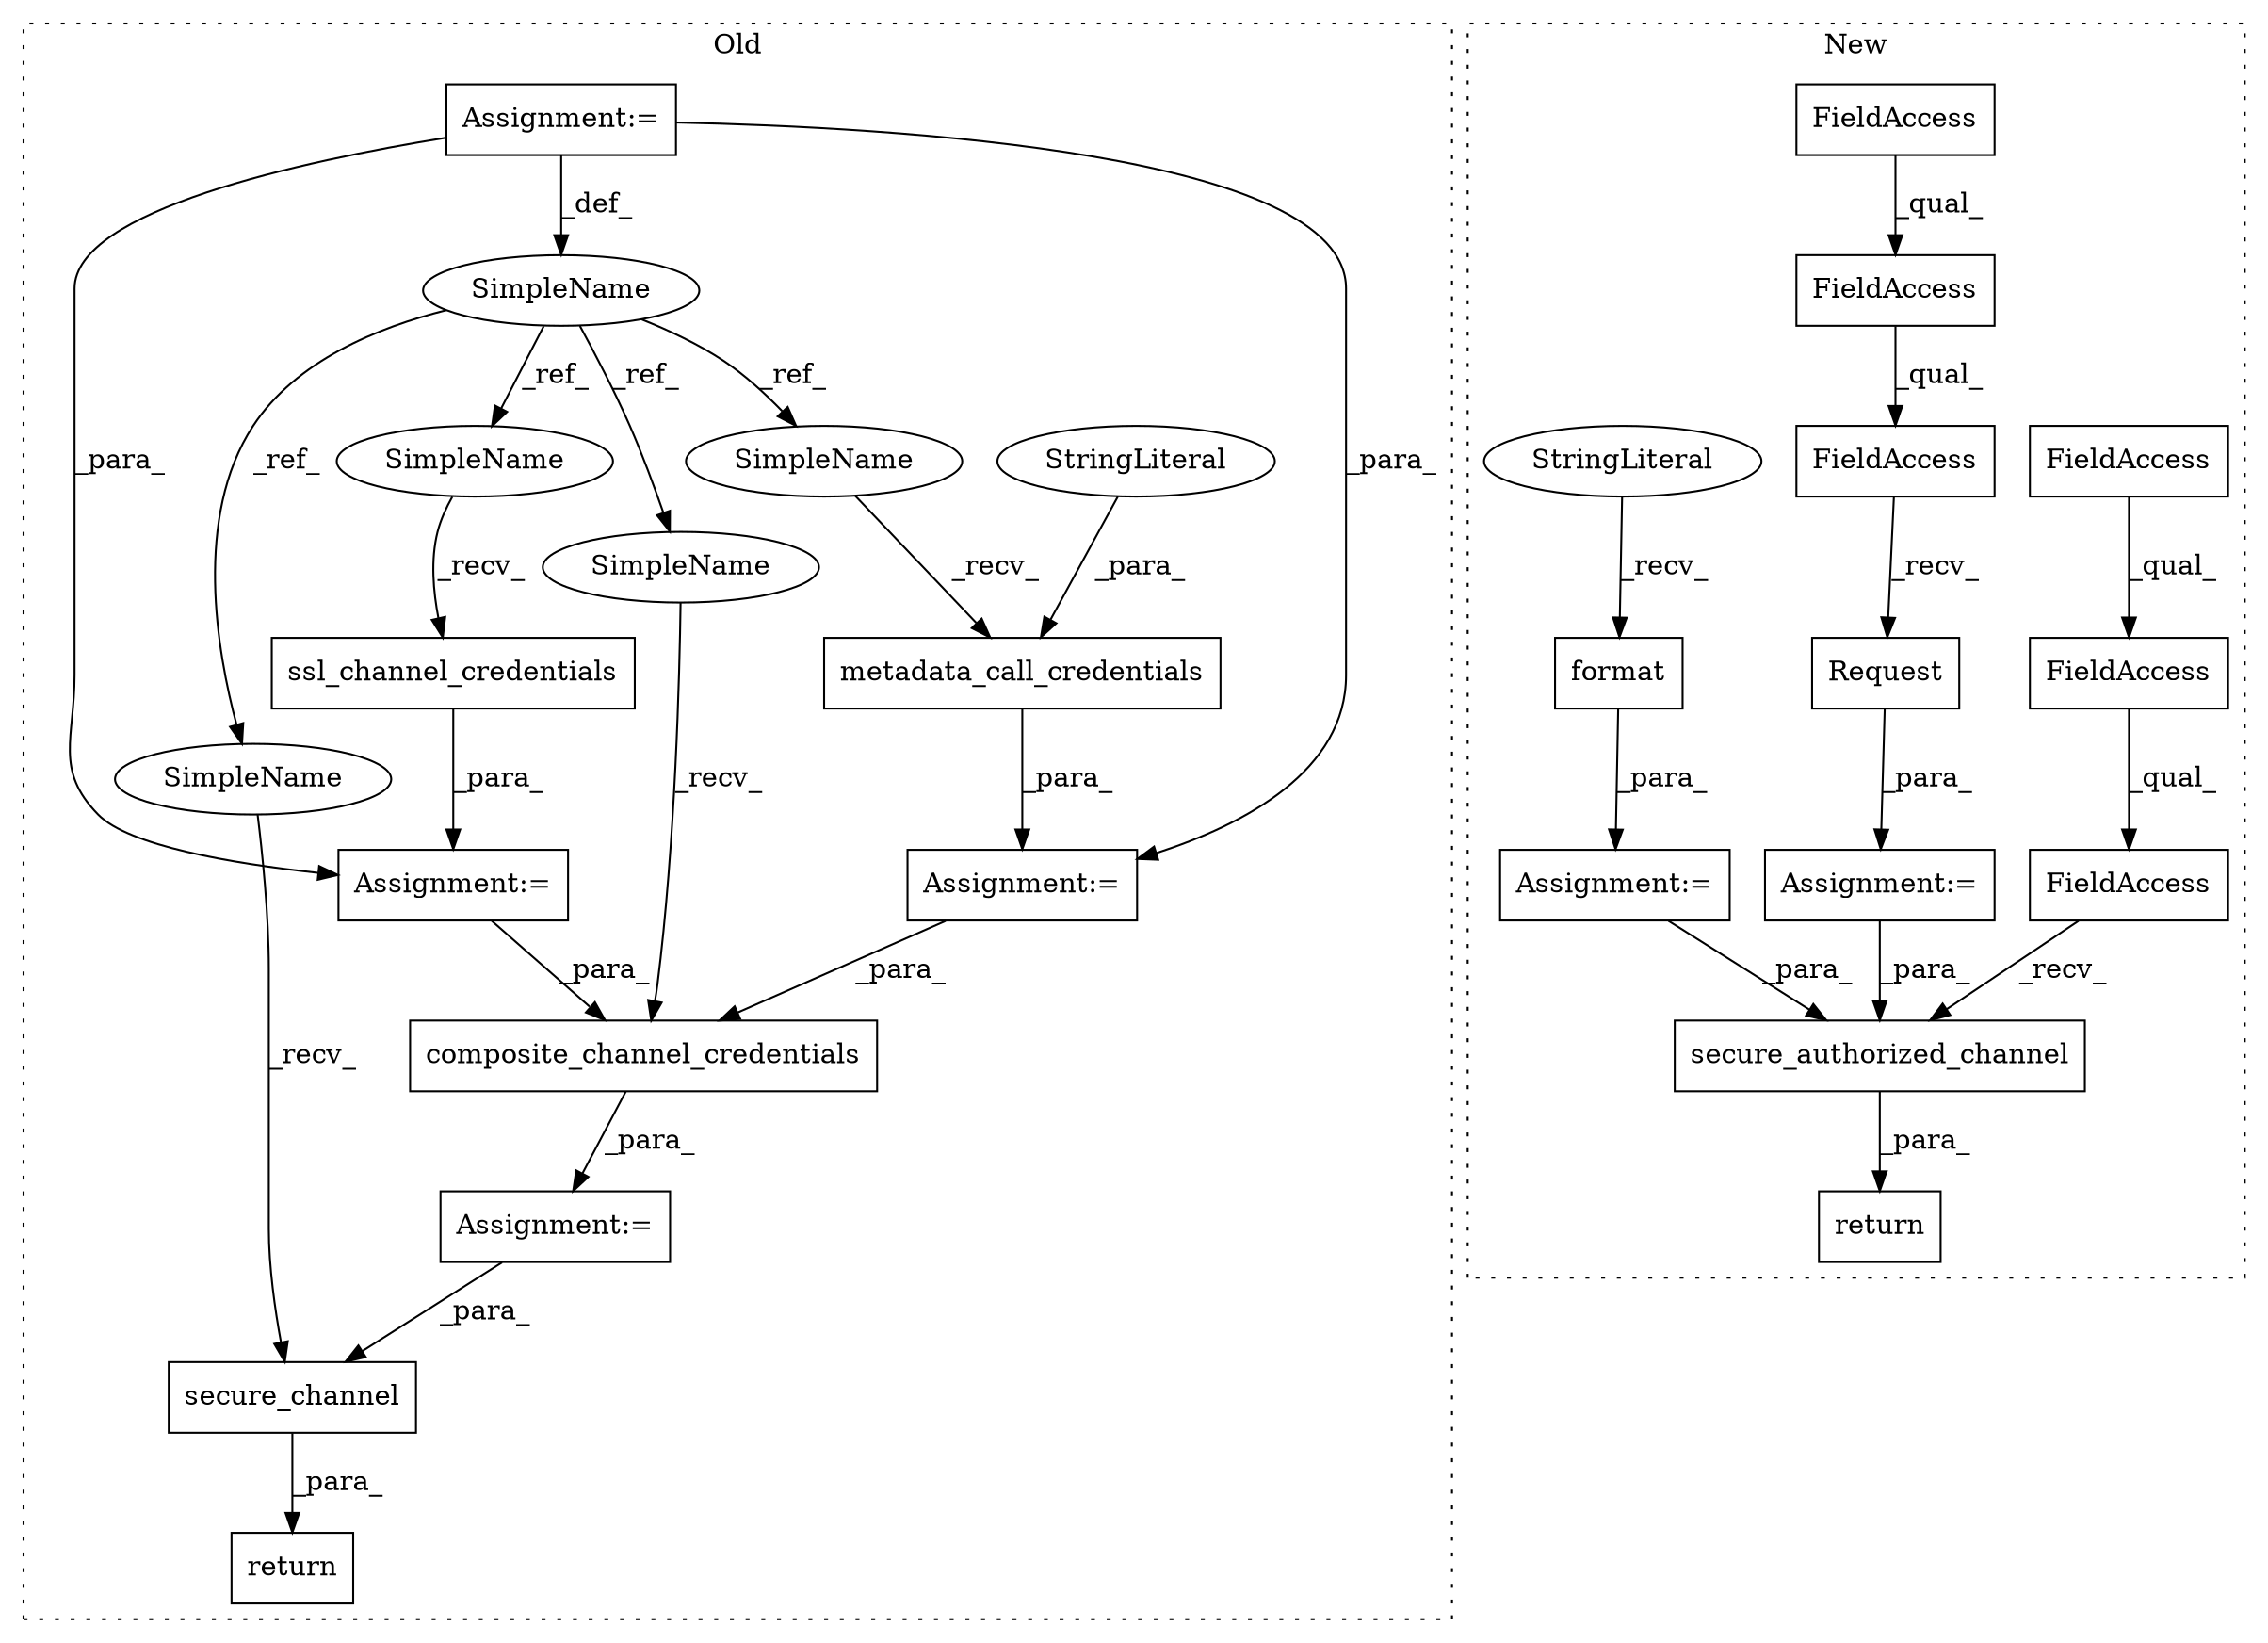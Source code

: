 digraph G {
subgraph cluster0 {
1 [label="return" a="41" s="1262" l="7" shape="box"];
6 [label="secure_channel" a="32" s="1285,1327" l="15,1" shape="box"];
7 [label="SimpleName" a="42" s="774" l="15" shape="ellipse"];
8 [label="ssl_channel_credentials" a="32" s="823,861" l="24,1" shape="box"];
15 [label="metadata_call_credentials" a="32" s="1079,1161" l="26,1" shape="box"];
16 [label="composite_channel_credentials" a="32" s="1202,1255" l="30,1" shape="box"];
17 [label="Assignment:=" a="7" s="774" l="15" shape="box"];
18 [label="StringLiteral" a="45" s="1147" l="14" shape="ellipse"];
19 [label="Assignment:=" a="7" s="1185" l="1" shape="box"];
20 [label="Assignment:=" a="7" s="806" l="1" shape="box"];
22 [label="Assignment:=" a="7" s="1062" l="1" shape="box"];
25 [label="SimpleName" a="42" s="807" l="15" shape="ellipse"];
26 [label="SimpleName" a="42" s="1186" l="15" shape="ellipse"];
27 [label="SimpleName" a="42" s="1269" l="15" shape="ellipse"];
28 [label="SimpleName" a="42" s="1063" l="15" shape="ellipse"];
label = "Old";
style="dotted";
}
subgraph cluster1 {
2 [label="Request" a="32" s="861" l="9" shape="box"];
3 [label="Assignment:=" a="7" s="829" l="1" shape="box"];
4 [label="FieldAccess" a="22" s="830" l="30" shape="box"];
5 [label="secure_authorized_channel" a="32" s="948,1005" l="26,1" shape="box"];
9 [label="FieldAccess" a="22" s="921" l="26" shape="box"];
10 [label="FieldAccess" a="22" s="921" l="21" shape="box"];
11 [label="FieldAccess" a="22" s="921" l="11" shape="box"];
12 [label="FieldAccess" a="22" s="830" l="21" shape="box"];
13 [label="FieldAccess" a="22" s="830" l="11" shape="box"];
14 [label="format" a="32" s="891,907" l="7,1" shape="box"];
21 [label="Assignment:=" a="7" s="882" l="1" shape="box"];
23 [label="StringLiteral" a="45" s="883" l="7" shape="ellipse"];
24 [label="return" a="41" s="914" l="7" shape="box"];
label = "New";
style="dotted";
}
2 -> 3 [label="_para_"];
3 -> 5 [label="_para_"];
4 -> 2 [label="_recv_"];
5 -> 24 [label="_para_"];
6 -> 1 [label="_para_"];
7 -> 28 [label="_ref_"];
7 -> 25 [label="_ref_"];
7 -> 26 [label="_ref_"];
7 -> 27 [label="_ref_"];
8 -> 20 [label="_para_"];
9 -> 5 [label="_recv_"];
10 -> 9 [label="_qual_"];
11 -> 10 [label="_qual_"];
12 -> 4 [label="_qual_"];
13 -> 12 [label="_qual_"];
14 -> 21 [label="_para_"];
15 -> 22 [label="_para_"];
16 -> 19 [label="_para_"];
17 -> 7 [label="_def_"];
17 -> 20 [label="_para_"];
17 -> 22 [label="_para_"];
18 -> 15 [label="_para_"];
19 -> 6 [label="_para_"];
20 -> 16 [label="_para_"];
21 -> 5 [label="_para_"];
22 -> 16 [label="_para_"];
23 -> 14 [label="_recv_"];
25 -> 8 [label="_recv_"];
26 -> 16 [label="_recv_"];
27 -> 6 [label="_recv_"];
28 -> 15 [label="_recv_"];
}